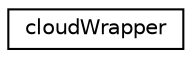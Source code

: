 digraph "Graphical Class Hierarchy"
{
  edge [fontname="Helvetica",fontsize="10",labelfontname="Helvetica",labelfontsize="10"];
  node [fontname="Helvetica",fontsize="10",shape=record];
  rankdir="LR";
  Node1 [label="cloudWrapper",height=0.2,width=0.4,color="black", fillcolor="white", style="filled",URL="$classcloudWrapper.html"];
}
